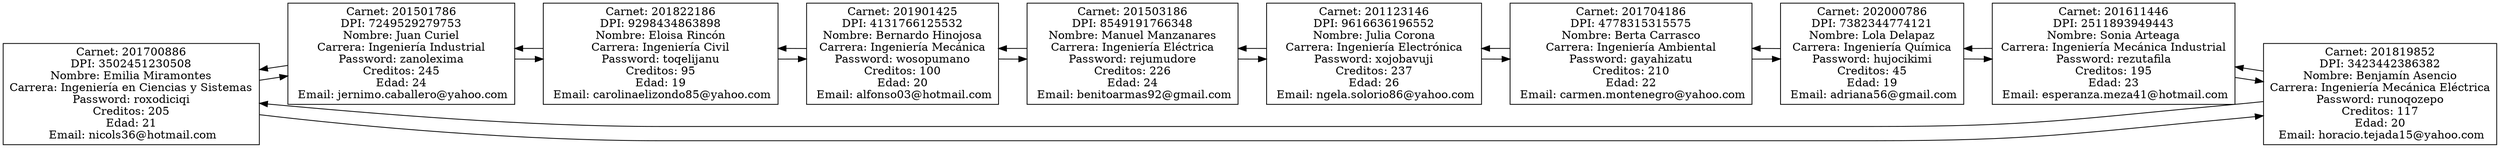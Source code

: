 digraph A{
rankdir = LR;
node [shape = box label="Carnet: 201700886\nDPI: 3502451230508\nNombre: Emilia Miramontes\nCarrera: Ingeniería en Ciencias y Sistemas\nPassword: roxodiciqi\nCreditos: 205\nEdad: 21\n Email: nicols36@hotmail.com"] 201700886
node [shape = box label="Carnet: 201501786\nDPI: 7249529279753\nNombre: Juan Curiel\nCarrera: Ingeniería Industrial\nPassword: zanolexima\nCreditos: 245\nEdad: 24\n Email: jernimo.caballero@yahoo.com"] 201501786
node [shape = box label="Carnet: 201822186\nDPI: 9298434863898\nNombre: Eloisa Rincón\nCarrera: Ingeniería Civil\nPassword: toqelijanu\nCreditos: 95\nEdad: 19\n Email: carolinaelizondo85@yahoo.com"] 201822186
node [shape = box label="Carnet: 201901425\nDPI: 4131766125532\nNombre: Bernardo Hinojosa\nCarrera: Ingeniería Mecánica\nPassword: wosopumano\nCreditos: 100\nEdad: 20\n Email: alfonso03@hotmail.com"] 201901425
node [shape = box label="Carnet: 201503186\nDPI: 8549191766348\nNombre: Manuel Manzanares\nCarrera: Ingeniería Eléctrica\nPassword: rejumudore\nCreditos: 226\nEdad: 24\n Email: benitoarmas92@gmail.com"] 201503186
node [shape = box label="Carnet: 201123146\nDPI: 9616636196552\nNombre: Julia Corona\nCarrera: Ingeniería Electrónica\nPassword: xojobavuji\nCreditos: 237\nEdad: 26\n Email: ngela.solorio86@yahoo.com"] 201123146
node [shape = box label="Carnet: 201704186\nDPI: 4778315315575\nNombre: Berta Carrasco\nCarrera: Ingeniería Ambiental\nPassword: gayahizatu\nCreditos: 210\nEdad: 22\n Email: carmen.montenegro@yahoo.com"] 201704186
node [shape = box label="Carnet: 202000786\nDPI: 7382344774121\nNombre: Lola Delapaz\nCarrera: Ingeniería Química\nPassword: hujocikimi\nCreditos: 45\nEdad: 19\n Email: adriana56@gmail.com"] 202000786
node [shape = box label="Carnet: 201611446\nDPI: 2511893949443\nNombre: Sonia Arteaga\nCarrera: Ingeniería Mecánica Industrial\nPassword: rezutafila\nCreditos: 195\nEdad: 23\n Email: esperanza.meza41@hotmail.com"] 201611446
node [shape = box label="Carnet: 201819852\nDPI: 3423442386382\nNombre: Benjamín Asencio\nCarrera: Ingeniería Mecánica Eléctrica\nPassword: runoqozepo\nCreditos: 117\nEdad: 20\n Email: horacio.tejada15@yahoo.com"] 201819852
201700886 -> 201501786
201501786 -> 201700886
201501786 -> 201822186
201822186 -> 201501786
201822186 -> 201901425
201901425 -> 201822186
201901425 -> 201503186
201503186 -> 201901425
201503186 -> 201123146
201123146 -> 201503186
201123146 -> 201704186
201704186 -> 201123146
201704186 -> 202000786
202000786 -> 201704186
202000786 -> 201611446
201611446 -> 202000786
201611446 -> 201819852
201819852 -> 201611446
201700886 -> 201819852
201819852 -> 201700886
}
